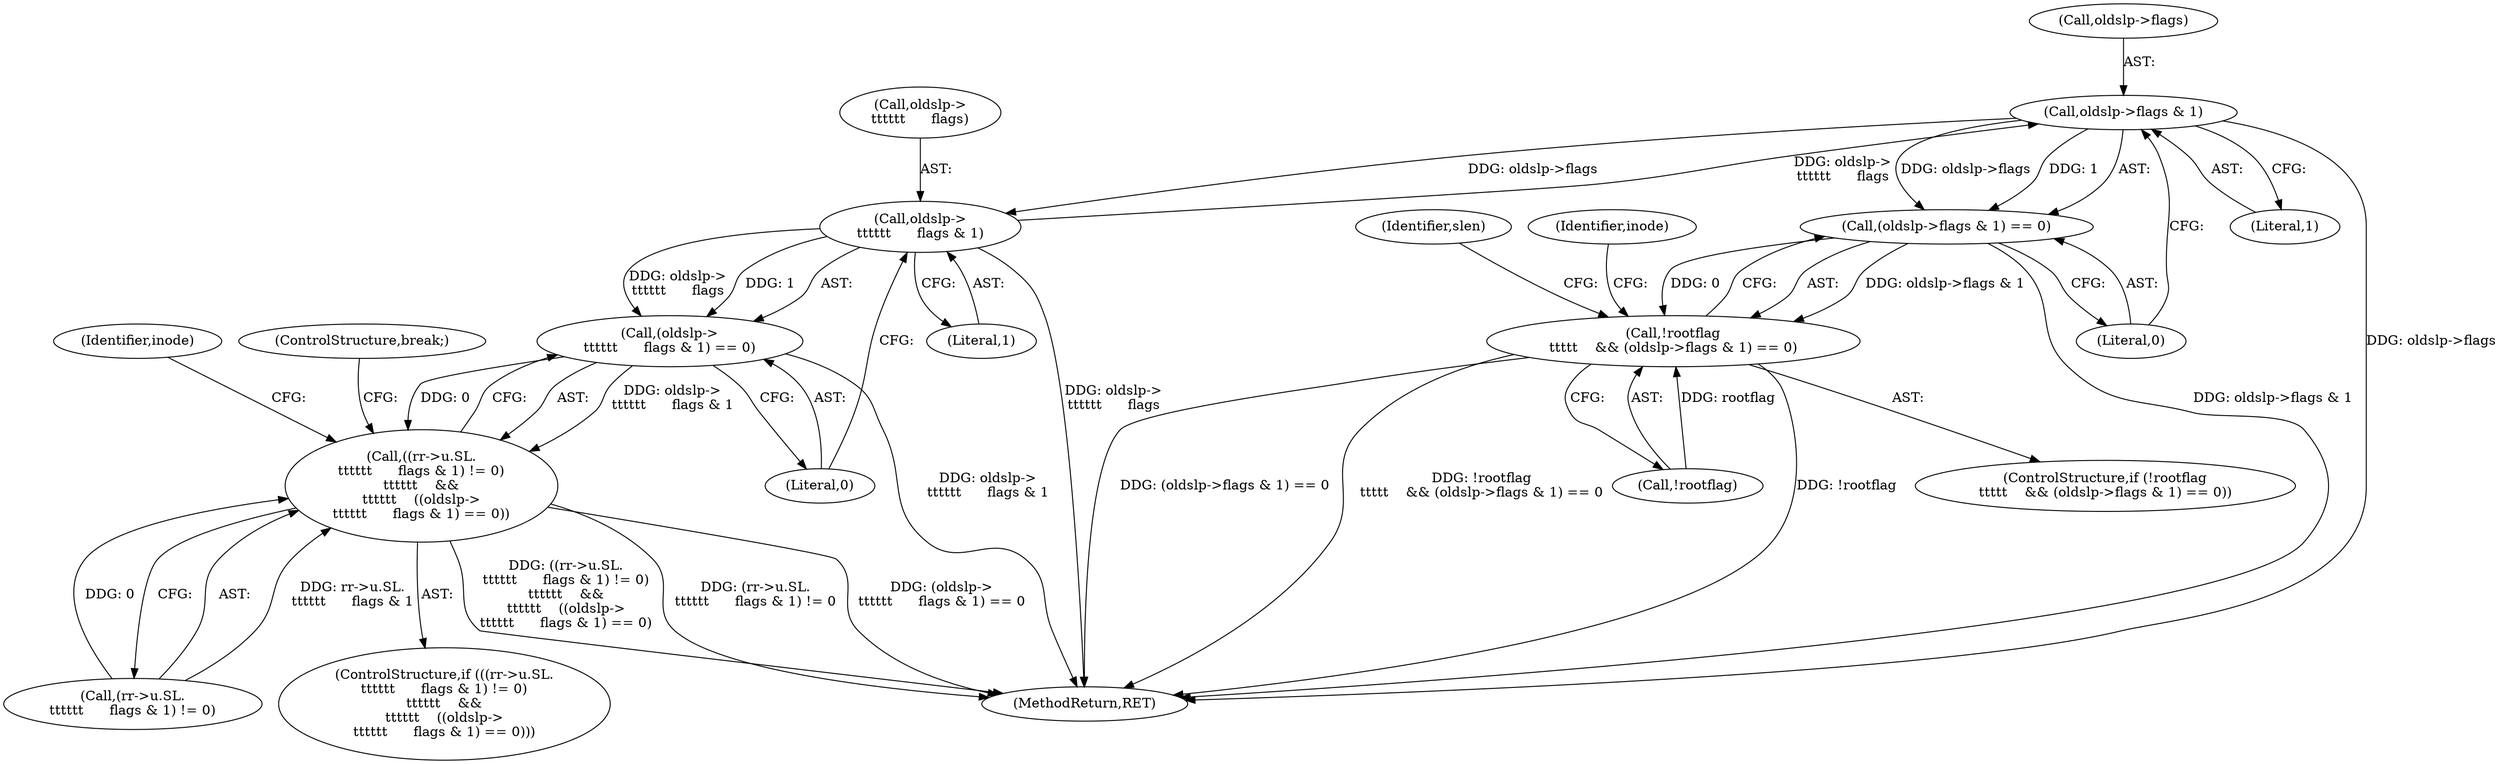 digraph "0_linux_410dd3cf4c9b36f27ed4542ee18b1af5e68645a4_2@pointer" {
"1000726" [label="(Call,oldslp->flags & 1)"];
"1000709" [label="(Call,oldslp->\n\t\t\t\t\t\t      flags & 1)"];
"1000726" [label="(Call,oldslp->flags & 1)"];
"1000708" [label="(Call,(oldslp->\n\t\t\t\t\t\t      flags & 1) == 0)"];
"1000696" [label="(Call,((rr->u.SL.\n\t\t\t\t\t\t      flags & 1) != 0)\n\t\t\t\t\t\t    &&\n\t\t\t\t\t\t    ((oldslp->\n\t\t\t\t\t\t      flags & 1) == 0))"];
"1000725" [label="(Call,(oldslp->flags & 1) == 0)"];
"1000722" [label="(Call,!rootflag\n\t\t\t\t\t    && (oldslp->flags & 1) == 0)"];
"1000708" [label="(Call,(oldslp->\n\t\t\t\t\t\t      flags & 1) == 0)"];
"1000697" [label="(Call,(rr->u.SL.\n\t\t\t\t\t\t      flags & 1) != 0)"];
"1000727" [label="(Call,oldslp->flags)"];
"1001007" [label="(MethodReturn,RET)"];
"1000726" [label="(Call,oldslp->flags & 1)"];
"1000730" [label="(Literal,1)"];
"1000734" [label="(Identifier,inode)"];
"1000722" [label="(Call,!rootflag\n\t\t\t\t\t    && (oldslp->flags & 1) == 0)"];
"1000723" [label="(Call,!rootflag)"];
"1000731" [label="(Literal,0)"];
"1000714" [label="(Literal,0)"];
"1000696" [label="(Call,((rr->u.SL.\n\t\t\t\t\t\t      flags & 1) != 0)\n\t\t\t\t\t\t    &&\n\t\t\t\t\t\t    ((oldslp->\n\t\t\t\t\t\t      flags & 1) == 0))"];
"1000618" [label="(Identifier,slen)"];
"1000721" [label="(ControlStructure,if (!rootflag\n\t\t\t\t\t    && (oldslp->flags & 1) == 0))"];
"1000710" [label="(Call,oldslp->\n\t\t\t\t\t\t      flags)"];
"1000709" [label="(Call,oldslp->\n\t\t\t\t\t\t      flags & 1)"];
"1000725" [label="(Call,(oldslp->flags & 1) == 0)"];
"1000717" [label="(Identifier,inode)"];
"1000713" [label="(Literal,1)"];
"1000720" [label="(ControlStructure,break;)"];
"1000695" [label="(ControlStructure,if (((rr->u.SL.\n\t\t\t\t\t\t      flags & 1) != 0)\n\t\t\t\t\t\t    &&\n\t\t\t\t\t\t    ((oldslp->\n\t\t\t\t\t\t      flags & 1) == 0)))"];
"1000726" -> "1000725"  [label="AST: "];
"1000726" -> "1000730"  [label="CFG: "];
"1000727" -> "1000726"  [label="AST: "];
"1000730" -> "1000726"  [label="AST: "];
"1000731" -> "1000726"  [label="CFG: "];
"1000726" -> "1001007"  [label="DDG: oldslp->flags"];
"1000726" -> "1000709"  [label="DDG: oldslp->flags"];
"1000726" -> "1000725"  [label="DDG: oldslp->flags"];
"1000726" -> "1000725"  [label="DDG: 1"];
"1000709" -> "1000726"  [label="DDG: oldslp->\n\t\t\t\t\t\t      flags"];
"1000709" -> "1000708"  [label="AST: "];
"1000709" -> "1000713"  [label="CFG: "];
"1000710" -> "1000709"  [label="AST: "];
"1000713" -> "1000709"  [label="AST: "];
"1000714" -> "1000709"  [label="CFG: "];
"1000709" -> "1001007"  [label="DDG: oldslp->\n\t\t\t\t\t\t      flags"];
"1000709" -> "1000708"  [label="DDG: oldslp->\n\t\t\t\t\t\t      flags"];
"1000709" -> "1000708"  [label="DDG: 1"];
"1000708" -> "1000696"  [label="AST: "];
"1000708" -> "1000714"  [label="CFG: "];
"1000714" -> "1000708"  [label="AST: "];
"1000696" -> "1000708"  [label="CFG: "];
"1000708" -> "1001007"  [label="DDG: oldslp->\n\t\t\t\t\t\t      flags & 1"];
"1000708" -> "1000696"  [label="DDG: oldslp->\n\t\t\t\t\t\t      flags & 1"];
"1000708" -> "1000696"  [label="DDG: 0"];
"1000696" -> "1000695"  [label="AST: "];
"1000696" -> "1000697"  [label="CFG: "];
"1000697" -> "1000696"  [label="AST: "];
"1000717" -> "1000696"  [label="CFG: "];
"1000720" -> "1000696"  [label="CFG: "];
"1000696" -> "1001007"  [label="DDG: ((rr->u.SL.\n\t\t\t\t\t\t      flags & 1) != 0)\n\t\t\t\t\t\t    &&\n\t\t\t\t\t\t    ((oldslp->\n\t\t\t\t\t\t      flags & 1) == 0)"];
"1000696" -> "1001007"  [label="DDG: (rr->u.SL.\n\t\t\t\t\t\t      flags & 1) != 0"];
"1000696" -> "1001007"  [label="DDG: (oldslp->\n\t\t\t\t\t\t      flags & 1) == 0"];
"1000697" -> "1000696"  [label="DDG: rr->u.SL.\n\t\t\t\t\t\t      flags & 1"];
"1000697" -> "1000696"  [label="DDG: 0"];
"1000725" -> "1000722"  [label="AST: "];
"1000725" -> "1000731"  [label="CFG: "];
"1000731" -> "1000725"  [label="AST: "];
"1000722" -> "1000725"  [label="CFG: "];
"1000725" -> "1001007"  [label="DDG: oldslp->flags & 1"];
"1000725" -> "1000722"  [label="DDG: oldslp->flags & 1"];
"1000725" -> "1000722"  [label="DDG: 0"];
"1000722" -> "1000721"  [label="AST: "];
"1000722" -> "1000723"  [label="CFG: "];
"1000723" -> "1000722"  [label="AST: "];
"1000618" -> "1000722"  [label="CFG: "];
"1000734" -> "1000722"  [label="CFG: "];
"1000722" -> "1001007"  [label="DDG: (oldslp->flags & 1) == 0"];
"1000722" -> "1001007"  [label="DDG: !rootflag\n\t\t\t\t\t    && (oldslp->flags & 1) == 0"];
"1000722" -> "1001007"  [label="DDG: !rootflag"];
"1000723" -> "1000722"  [label="DDG: rootflag"];
}
